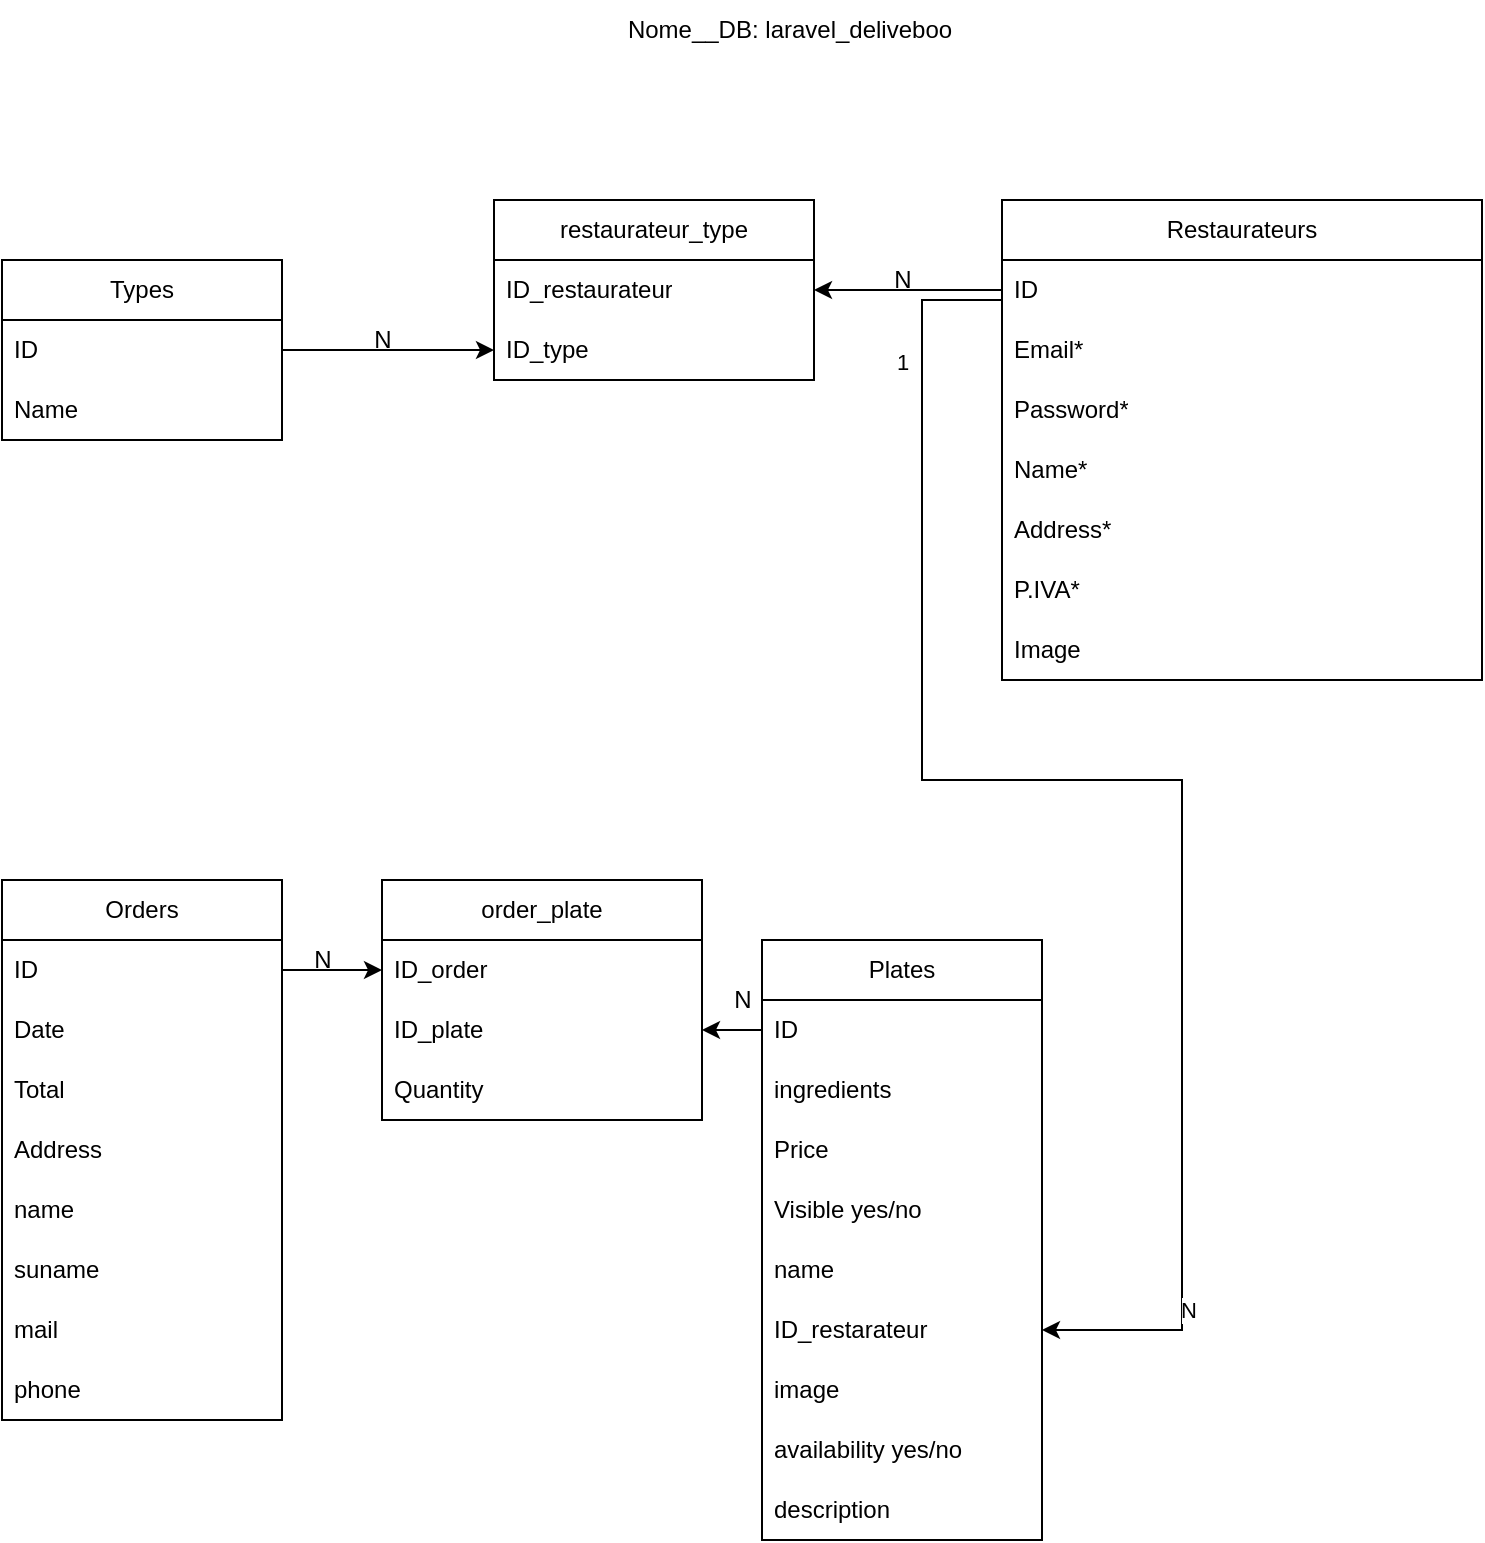 <mxfile version="21.0.10" type="device"><diagram name="Pagina-1" id="mu9G6JfymZ8ugWCQVMO5"><mxGraphModel dx="1680" dy="676" grid="1" gridSize="10" guides="1" tooltips="1" connect="1" arrows="1" fold="1" page="1" pageScale="1" pageWidth="827" pageHeight="1169" math="0" shadow="0"><root><mxCell id="0"/><mxCell id="1" parent="0"/><mxCell id="VeRxsH8W1ljb-rIEjhOn-6" value="Nome__DB: laravel_deliveboo" style="text;html=1;strokeColor=none;fillColor=none;align=center;verticalAlign=middle;whiteSpace=wrap;rounded=0;" parent="1" vertex="1"><mxGeometry x="266" y="10" width="296" height="30" as="geometry"/></mxCell><mxCell id="VeRxsH8W1ljb-rIEjhOn-7" value="Restaurateurs" style="swimlane;fontStyle=0;childLayout=stackLayout;horizontal=1;startSize=30;horizontalStack=0;resizeParent=1;resizeParentMax=0;resizeLast=0;collapsible=1;marginBottom=0;whiteSpace=wrap;html=1;" parent="1" vertex="1"><mxGeometry x="520" y="110" width="240" height="240" as="geometry"/></mxCell><mxCell id="VeRxsH8W1ljb-rIEjhOn-8" value="ID" style="text;strokeColor=none;fillColor=none;align=left;verticalAlign=middle;spacingLeft=4;spacingRight=4;overflow=hidden;points=[[0,0.5],[1,0.5]];portConstraint=eastwest;rotatable=0;whiteSpace=wrap;html=1;" parent="VeRxsH8W1ljb-rIEjhOn-7" vertex="1"><mxGeometry y="30" width="240" height="30" as="geometry"/></mxCell><mxCell id="VeRxsH8W1ljb-rIEjhOn-9" value="Email*" style="text;strokeColor=none;fillColor=none;align=left;verticalAlign=middle;spacingLeft=4;spacingRight=4;overflow=hidden;points=[[0,0.5],[1,0.5]];portConstraint=eastwest;rotatable=0;whiteSpace=wrap;html=1;" parent="VeRxsH8W1ljb-rIEjhOn-7" vertex="1"><mxGeometry y="60" width="240" height="30" as="geometry"/></mxCell><mxCell id="VeRxsH8W1ljb-rIEjhOn-10" value="Password*" style="text;strokeColor=none;fillColor=none;align=left;verticalAlign=middle;spacingLeft=4;spacingRight=4;overflow=hidden;points=[[0,0.5],[1,0.5]];portConstraint=eastwest;rotatable=0;whiteSpace=wrap;html=1;" parent="VeRxsH8W1ljb-rIEjhOn-7" vertex="1"><mxGeometry y="90" width="240" height="30" as="geometry"/></mxCell><mxCell id="VeRxsH8W1ljb-rIEjhOn-23" value="Name*" style="text;strokeColor=none;fillColor=none;align=left;verticalAlign=middle;spacingLeft=4;spacingRight=4;overflow=hidden;points=[[0,0.5],[1,0.5]];portConstraint=eastwest;rotatable=0;whiteSpace=wrap;html=1;" parent="VeRxsH8W1ljb-rIEjhOn-7" vertex="1"><mxGeometry y="120" width="240" height="30" as="geometry"/></mxCell><mxCell id="VeRxsH8W1ljb-rIEjhOn-24" value="Address*" style="text;strokeColor=none;fillColor=none;align=left;verticalAlign=middle;spacingLeft=4;spacingRight=4;overflow=hidden;points=[[0,0.5],[1,0.5]];portConstraint=eastwest;rotatable=0;whiteSpace=wrap;html=1;" parent="VeRxsH8W1ljb-rIEjhOn-7" vertex="1"><mxGeometry y="150" width="240" height="30" as="geometry"/></mxCell><mxCell id="VeRxsH8W1ljb-rIEjhOn-25" value="P.IVA*" style="text;strokeColor=none;fillColor=none;align=left;verticalAlign=middle;spacingLeft=4;spacingRight=4;overflow=hidden;points=[[0,0.5],[1,0.5]];portConstraint=eastwest;rotatable=0;whiteSpace=wrap;html=1;" parent="VeRxsH8W1ljb-rIEjhOn-7" vertex="1"><mxGeometry y="180" width="240" height="30" as="geometry"/></mxCell><mxCell id="7fUAMXZxsCdXtFp6Je54-16" value="Image" style="text;strokeColor=none;fillColor=none;align=left;verticalAlign=middle;spacingLeft=4;spacingRight=4;overflow=hidden;points=[[0,0.5],[1,0.5]];portConstraint=eastwest;rotatable=0;whiteSpace=wrap;html=1;" vertex="1" parent="VeRxsH8W1ljb-rIEjhOn-7"><mxGeometry y="210" width="240" height="30" as="geometry"/></mxCell><mxCell id="VeRxsH8W1ljb-rIEjhOn-11" value="Plates" style="swimlane;fontStyle=0;childLayout=stackLayout;horizontal=1;startSize=30;horizontalStack=0;resizeParent=1;resizeParentMax=0;resizeLast=0;collapsible=1;marginBottom=0;whiteSpace=wrap;html=1;" parent="1" vertex="1"><mxGeometry x="400" y="480" width="140" height="300" as="geometry"/></mxCell><mxCell id="VeRxsH8W1ljb-rIEjhOn-12" value="ID" style="text;strokeColor=none;fillColor=none;align=left;verticalAlign=middle;spacingLeft=4;spacingRight=4;overflow=hidden;points=[[0,0.5],[1,0.5]];portConstraint=eastwest;rotatable=0;whiteSpace=wrap;html=1;" parent="VeRxsH8W1ljb-rIEjhOn-11" vertex="1"><mxGeometry y="30" width="140" height="30" as="geometry"/></mxCell><mxCell id="VeRxsH8W1ljb-rIEjhOn-14" value="ingredients" style="text;strokeColor=none;fillColor=none;align=left;verticalAlign=middle;spacingLeft=4;spacingRight=4;overflow=hidden;points=[[0,0.5],[1,0.5]];portConstraint=eastwest;rotatable=0;whiteSpace=wrap;html=1;" parent="VeRxsH8W1ljb-rIEjhOn-11" vertex="1"><mxGeometry y="60" width="140" height="30" as="geometry"/></mxCell><mxCell id="VeRxsH8W1ljb-rIEjhOn-41" value="Price" style="text;strokeColor=none;fillColor=none;align=left;verticalAlign=middle;spacingLeft=4;spacingRight=4;overflow=hidden;points=[[0,0.5],[1,0.5]];portConstraint=eastwest;rotatable=0;whiteSpace=wrap;html=1;" parent="VeRxsH8W1ljb-rIEjhOn-11" vertex="1"><mxGeometry y="90" width="140" height="30" as="geometry"/></mxCell><mxCell id="VeRxsH8W1ljb-rIEjhOn-42" value="Visible yes/no" style="text;strokeColor=none;fillColor=none;align=left;verticalAlign=middle;spacingLeft=4;spacingRight=4;overflow=hidden;points=[[0,0.5],[1,0.5]];portConstraint=eastwest;rotatable=0;whiteSpace=wrap;html=1;" parent="VeRxsH8W1ljb-rIEjhOn-11" vertex="1"><mxGeometry y="120" width="140" height="30" as="geometry"/></mxCell><mxCell id="VeRxsH8W1ljb-rIEjhOn-44" value="name" style="text;strokeColor=none;fillColor=none;align=left;verticalAlign=middle;spacingLeft=4;spacingRight=4;overflow=hidden;points=[[0,0.5],[1,0.5]];portConstraint=eastwest;rotatable=0;whiteSpace=wrap;html=1;" parent="VeRxsH8W1ljb-rIEjhOn-11" vertex="1"><mxGeometry y="150" width="140" height="30" as="geometry"/></mxCell><mxCell id="DaADNyUsXI8VV_H_2LZL-1" value="ID_restarateur" style="text;strokeColor=none;fillColor=none;align=left;verticalAlign=middle;spacingLeft=4;spacingRight=4;overflow=hidden;points=[[0,0.5],[1,0.5]];portConstraint=eastwest;rotatable=0;whiteSpace=wrap;html=1;" parent="VeRxsH8W1ljb-rIEjhOn-11" vertex="1"><mxGeometry y="180" width="140" height="30" as="geometry"/></mxCell><mxCell id="7fUAMXZxsCdXtFp6Je54-13" value="image" style="text;strokeColor=none;fillColor=none;align=left;verticalAlign=middle;spacingLeft=4;spacingRight=4;overflow=hidden;points=[[0,0.5],[1,0.5]];portConstraint=eastwest;rotatable=0;whiteSpace=wrap;html=1;" vertex="1" parent="VeRxsH8W1ljb-rIEjhOn-11"><mxGeometry y="210" width="140" height="30" as="geometry"/></mxCell><mxCell id="7fUAMXZxsCdXtFp6Je54-14" value="availability yes/no" style="text;strokeColor=none;fillColor=none;align=left;verticalAlign=middle;spacingLeft=4;spacingRight=4;overflow=hidden;points=[[0,0.5],[1,0.5]];portConstraint=eastwest;rotatable=0;whiteSpace=wrap;html=1;" vertex="1" parent="VeRxsH8W1ljb-rIEjhOn-11"><mxGeometry y="240" width="140" height="30" as="geometry"/></mxCell><mxCell id="7fUAMXZxsCdXtFp6Je54-15" value="description" style="text;strokeColor=none;fillColor=none;align=left;verticalAlign=middle;spacingLeft=4;spacingRight=4;overflow=hidden;points=[[0,0.5],[1,0.5]];portConstraint=eastwest;rotatable=0;whiteSpace=wrap;html=1;" vertex="1" parent="VeRxsH8W1ljb-rIEjhOn-11"><mxGeometry y="270" width="140" height="30" as="geometry"/></mxCell><mxCell id="VeRxsH8W1ljb-rIEjhOn-15" value="Types" style="swimlane;fontStyle=0;childLayout=stackLayout;horizontal=1;startSize=30;horizontalStack=0;resizeParent=1;resizeParentMax=0;resizeLast=0;collapsible=1;marginBottom=0;whiteSpace=wrap;html=1;" parent="1" vertex="1"><mxGeometry x="20" y="140" width="140" height="90" as="geometry"/></mxCell><mxCell id="VeRxsH8W1ljb-rIEjhOn-16" value="ID" style="text;strokeColor=none;fillColor=none;align=left;verticalAlign=middle;spacingLeft=4;spacingRight=4;overflow=hidden;points=[[0,0.5],[1,0.5]];portConstraint=eastwest;rotatable=0;whiteSpace=wrap;html=1;" parent="VeRxsH8W1ljb-rIEjhOn-15" vertex="1"><mxGeometry y="30" width="140" height="30" as="geometry"/></mxCell><mxCell id="VeRxsH8W1ljb-rIEjhOn-17" value="Name" style="text;strokeColor=none;fillColor=none;align=left;verticalAlign=middle;spacingLeft=4;spacingRight=4;overflow=hidden;points=[[0,0.5],[1,0.5]];portConstraint=eastwest;rotatable=0;whiteSpace=wrap;html=1;" parent="VeRxsH8W1ljb-rIEjhOn-15" vertex="1"><mxGeometry y="60" width="140" height="30" as="geometry"/></mxCell><mxCell id="VeRxsH8W1ljb-rIEjhOn-19" value="Orders" style="swimlane;fontStyle=0;childLayout=stackLayout;horizontal=1;startSize=30;horizontalStack=0;resizeParent=1;resizeParentMax=0;resizeLast=0;collapsible=1;marginBottom=0;whiteSpace=wrap;html=1;" parent="1" vertex="1"><mxGeometry x="20" y="450" width="140" height="270" as="geometry"/></mxCell><mxCell id="VeRxsH8W1ljb-rIEjhOn-20" value="ID" style="text;strokeColor=none;fillColor=none;align=left;verticalAlign=middle;spacingLeft=4;spacingRight=4;overflow=hidden;points=[[0,0.5],[1,0.5]];portConstraint=eastwest;rotatable=0;whiteSpace=wrap;html=1;" parent="VeRxsH8W1ljb-rIEjhOn-19" vertex="1"><mxGeometry y="30" width="140" height="30" as="geometry"/></mxCell><mxCell id="VeRxsH8W1ljb-rIEjhOn-21" value="Date" style="text;strokeColor=none;fillColor=none;align=left;verticalAlign=middle;spacingLeft=4;spacingRight=4;overflow=hidden;points=[[0,0.5],[1,0.5]];portConstraint=eastwest;rotatable=0;whiteSpace=wrap;html=1;" parent="VeRxsH8W1ljb-rIEjhOn-19" vertex="1"><mxGeometry y="60" width="140" height="30" as="geometry"/></mxCell><mxCell id="VeRxsH8W1ljb-rIEjhOn-22" value="Total" style="text;strokeColor=none;fillColor=none;align=left;verticalAlign=middle;spacingLeft=4;spacingRight=4;overflow=hidden;points=[[0,0.5],[1,0.5]];portConstraint=eastwest;rotatable=0;whiteSpace=wrap;html=1;" parent="VeRxsH8W1ljb-rIEjhOn-19" vertex="1"><mxGeometry y="90" width="140" height="30" as="geometry"/></mxCell><mxCell id="VeRxsH8W1ljb-rIEjhOn-61" value="Address" style="text;strokeColor=none;fillColor=none;align=left;verticalAlign=middle;spacingLeft=4;spacingRight=4;overflow=hidden;points=[[0,0.5],[1,0.5]];portConstraint=eastwest;rotatable=0;whiteSpace=wrap;html=1;" parent="VeRxsH8W1ljb-rIEjhOn-19" vertex="1"><mxGeometry y="120" width="140" height="30" as="geometry"/></mxCell><mxCell id="VeRxsH8W1ljb-rIEjhOn-62" value="name" style="text;strokeColor=none;fillColor=none;align=left;verticalAlign=middle;spacingLeft=4;spacingRight=4;overflow=hidden;points=[[0,0.5],[1,0.5]];portConstraint=eastwest;rotatable=0;whiteSpace=wrap;html=1;" parent="VeRxsH8W1ljb-rIEjhOn-19" vertex="1"><mxGeometry y="150" width="140" height="30" as="geometry"/></mxCell><mxCell id="7fUAMXZxsCdXtFp6Je54-10" value="suname" style="text;strokeColor=none;fillColor=none;align=left;verticalAlign=middle;spacingLeft=4;spacingRight=4;overflow=hidden;points=[[0,0.5],[1,0.5]];portConstraint=eastwest;rotatable=0;whiteSpace=wrap;html=1;" vertex="1" parent="VeRxsH8W1ljb-rIEjhOn-19"><mxGeometry y="180" width="140" height="30" as="geometry"/></mxCell><mxCell id="7fUAMXZxsCdXtFp6Je54-11" value="mail" style="text;strokeColor=none;fillColor=none;align=left;verticalAlign=middle;spacingLeft=4;spacingRight=4;overflow=hidden;points=[[0,0.5],[1,0.5]];portConstraint=eastwest;rotatable=0;whiteSpace=wrap;html=1;" vertex="1" parent="VeRxsH8W1ljb-rIEjhOn-19"><mxGeometry y="210" width="140" height="30" as="geometry"/></mxCell><mxCell id="7fUAMXZxsCdXtFp6Je54-12" value="phone" style="text;strokeColor=none;fillColor=none;align=left;verticalAlign=middle;spacingLeft=4;spacingRight=4;overflow=hidden;points=[[0,0.5],[1,0.5]];portConstraint=eastwest;rotatable=0;whiteSpace=wrap;html=1;" vertex="1" parent="VeRxsH8W1ljb-rIEjhOn-19"><mxGeometry y="240" width="140" height="30" as="geometry"/></mxCell><mxCell id="VeRxsH8W1ljb-rIEjhOn-28" value="restaurateur&lt;span style=&quot;background-color: initial;&quot;&gt;_type&lt;/span&gt;" style="swimlane;fontStyle=0;childLayout=stackLayout;horizontal=1;startSize=30;horizontalStack=0;resizeParent=1;resizeParentMax=0;resizeLast=0;collapsible=1;marginBottom=0;whiteSpace=wrap;html=1;" parent="1" vertex="1"><mxGeometry x="266" y="110" width="160" height="90" as="geometry"/></mxCell><mxCell id="VeRxsH8W1ljb-rIEjhOn-29" value="ID_restaurateur" style="text;strokeColor=none;fillColor=none;align=left;verticalAlign=middle;spacingLeft=4;spacingRight=4;overflow=hidden;points=[[0,0.5],[1,0.5]];portConstraint=eastwest;rotatable=0;whiteSpace=wrap;html=1;" parent="VeRxsH8W1ljb-rIEjhOn-28" vertex="1"><mxGeometry y="30" width="160" height="30" as="geometry"/></mxCell><mxCell id="VeRxsH8W1ljb-rIEjhOn-30" value="ID_type" style="text;strokeColor=none;fillColor=none;align=left;verticalAlign=middle;spacingLeft=4;spacingRight=4;overflow=hidden;points=[[0,0.5],[1,0.5]];portConstraint=eastwest;rotatable=0;whiteSpace=wrap;html=1;" parent="VeRxsH8W1ljb-rIEjhOn-28" vertex="1"><mxGeometry y="60" width="160" height="30" as="geometry"/></mxCell><mxCell id="VeRxsH8W1ljb-rIEjhOn-35" value="" style="edgeStyle=orthogonalEdgeStyle;rounded=0;orthogonalLoop=1;jettySize=auto;html=1;" parent="1" source="VeRxsH8W1ljb-rIEjhOn-16" target="VeRxsH8W1ljb-rIEjhOn-30" edge="1"><mxGeometry relative="1" as="geometry"/></mxCell><mxCell id="VeRxsH8W1ljb-rIEjhOn-36" value="" style="edgeStyle=orthogonalEdgeStyle;rounded=0;orthogonalLoop=1;jettySize=auto;html=1;entryX=1;entryY=0.5;entryDx=0;entryDy=0;" parent="1" source="VeRxsH8W1ljb-rIEjhOn-8" target="VeRxsH8W1ljb-rIEjhOn-29" edge="1"><mxGeometry relative="1" as="geometry"/></mxCell><mxCell id="VeRxsH8W1ljb-rIEjhOn-50" value="" style="edgeStyle=orthogonalEdgeStyle;rounded=0;orthogonalLoop=1;jettySize=auto;html=1;entryX=1;entryY=0.5;entryDx=0;entryDy=0;exitX=0;exitY=0.5;exitDx=0;exitDy=0;" parent="1" target="DaADNyUsXI8VV_H_2LZL-1" edge="1"><mxGeometry relative="1" as="geometry"><mxPoint x="520" y="335" as="sourcePoint"/><mxPoint x="710" y="495" as="targetPoint"/><Array as="points"><mxPoint x="520" y="160"/><mxPoint x="480" y="160"/><mxPoint x="480" y="400"/><mxPoint x="610" y="400"/><mxPoint x="610" y="675"/></Array></mxGeometry></mxCell><mxCell id="VeRxsH8W1ljb-rIEjhOn-52" value="1" style="edgeLabel;html=1;align=center;verticalAlign=middle;resizable=0;points=[];" parent="VeRxsH8W1ljb-rIEjhOn-50" vertex="1" connectable="0"><mxGeometry x="-0.904" y="-4" relative="1" as="geometry"><mxPoint x="-54" y="-100" as="offset"/></mxGeometry></mxCell><mxCell id="VeRxsH8W1ljb-rIEjhOn-54" value="N" style="edgeLabel;html=1;align=center;verticalAlign=middle;resizable=0;points=[];" parent="VeRxsH8W1ljb-rIEjhOn-50" vertex="1" connectable="0"><mxGeometry x="0.828" y="-1" relative="1" as="geometry"><mxPoint x="4" as="offset"/></mxGeometry></mxCell><mxCell id="VeRxsH8W1ljb-rIEjhOn-55" value="order_plate" style="swimlane;fontStyle=0;childLayout=stackLayout;horizontal=1;startSize=30;horizontalStack=0;resizeParent=1;resizeParentMax=0;resizeLast=0;collapsible=1;marginBottom=0;whiteSpace=wrap;html=1;" parent="1" vertex="1"><mxGeometry x="210" y="450" width="160" height="120" as="geometry"/></mxCell><mxCell id="VeRxsH8W1ljb-rIEjhOn-56" value="ID_order" style="text;strokeColor=none;fillColor=none;align=left;verticalAlign=middle;spacingLeft=4;spacingRight=4;overflow=hidden;points=[[0,0.5],[1,0.5]];portConstraint=eastwest;rotatable=0;whiteSpace=wrap;html=1;" parent="VeRxsH8W1ljb-rIEjhOn-55" vertex="1"><mxGeometry y="30" width="160" height="30" as="geometry"/></mxCell><mxCell id="VeRxsH8W1ljb-rIEjhOn-57" value="ID_plate" style="text;strokeColor=none;fillColor=none;align=left;verticalAlign=middle;spacingLeft=4;spacingRight=4;overflow=hidden;points=[[0,0.5],[1,0.5]];portConstraint=eastwest;rotatable=0;whiteSpace=wrap;html=1;" parent="VeRxsH8W1ljb-rIEjhOn-55" vertex="1"><mxGeometry y="60" width="160" height="30" as="geometry"/></mxCell><mxCell id="VeRxsH8W1ljb-rIEjhOn-58" value="Quantity" style="text;strokeColor=none;fillColor=none;align=left;verticalAlign=middle;spacingLeft=4;spacingRight=4;overflow=hidden;points=[[0,0.5],[1,0.5]];portConstraint=eastwest;rotatable=0;whiteSpace=wrap;html=1;" parent="VeRxsH8W1ljb-rIEjhOn-55" vertex="1"><mxGeometry y="90" width="160" height="30" as="geometry"/></mxCell><mxCell id="VeRxsH8W1ljb-rIEjhOn-59" value="" style="edgeStyle=orthogonalEdgeStyle;rounded=0;orthogonalLoop=1;jettySize=auto;html=1;" parent="1" source="VeRxsH8W1ljb-rIEjhOn-12" target="VeRxsH8W1ljb-rIEjhOn-57" edge="1"><mxGeometry relative="1" as="geometry"/></mxCell><mxCell id="VeRxsH8W1ljb-rIEjhOn-60" value="" style="edgeStyle=orthogonalEdgeStyle;rounded=0;orthogonalLoop=1;jettySize=auto;html=1;entryX=0;entryY=0.5;entryDx=0;entryDy=0;" parent="1" source="VeRxsH8W1ljb-rIEjhOn-20" target="VeRxsH8W1ljb-rIEjhOn-56" edge="1"><mxGeometry relative="1" as="geometry"><Array as="points"/></mxGeometry></mxCell><mxCell id="2KNW9Jj1XTExgC79kSaW-1" value="N" style="text;html=1;align=center;verticalAlign=middle;resizable=0;points=[];autosize=1;strokeColor=none;fillColor=none;" parent="1" vertex="1"><mxGeometry x="455" y="135" width="30" height="30" as="geometry"/></mxCell><mxCell id="2KNW9Jj1XTExgC79kSaW-2" value="N" style="text;html=1;align=center;verticalAlign=middle;resizable=0;points=[];autosize=1;strokeColor=none;fillColor=none;" parent="1" vertex="1"><mxGeometry x="195" y="165" width="30" height="30" as="geometry"/></mxCell><mxCell id="7fUAMXZxsCdXtFp6Je54-1" value="N" style="text;html=1;align=center;verticalAlign=middle;resizable=0;points=[];autosize=1;strokeColor=none;fillColor=none;" vertex="1" parent="1"><mxGeometry x="165" y="475" width="30" height="30" as="geometry"/></mxCell><mxCell id="7fUAMXZxsCdXtFp6Je54-2" value="N" style="text;html=1;align=center;verticalAlign=middle;resizable=0;points=[];autosize=1;strokeColor=none;fillColor=none;" vertex="1" parent="1"><mxGeometry x="375" y="495" width="30" height="30" as="geometry"/></mxCell></root></mxGraphModel></diagram></mxfile>